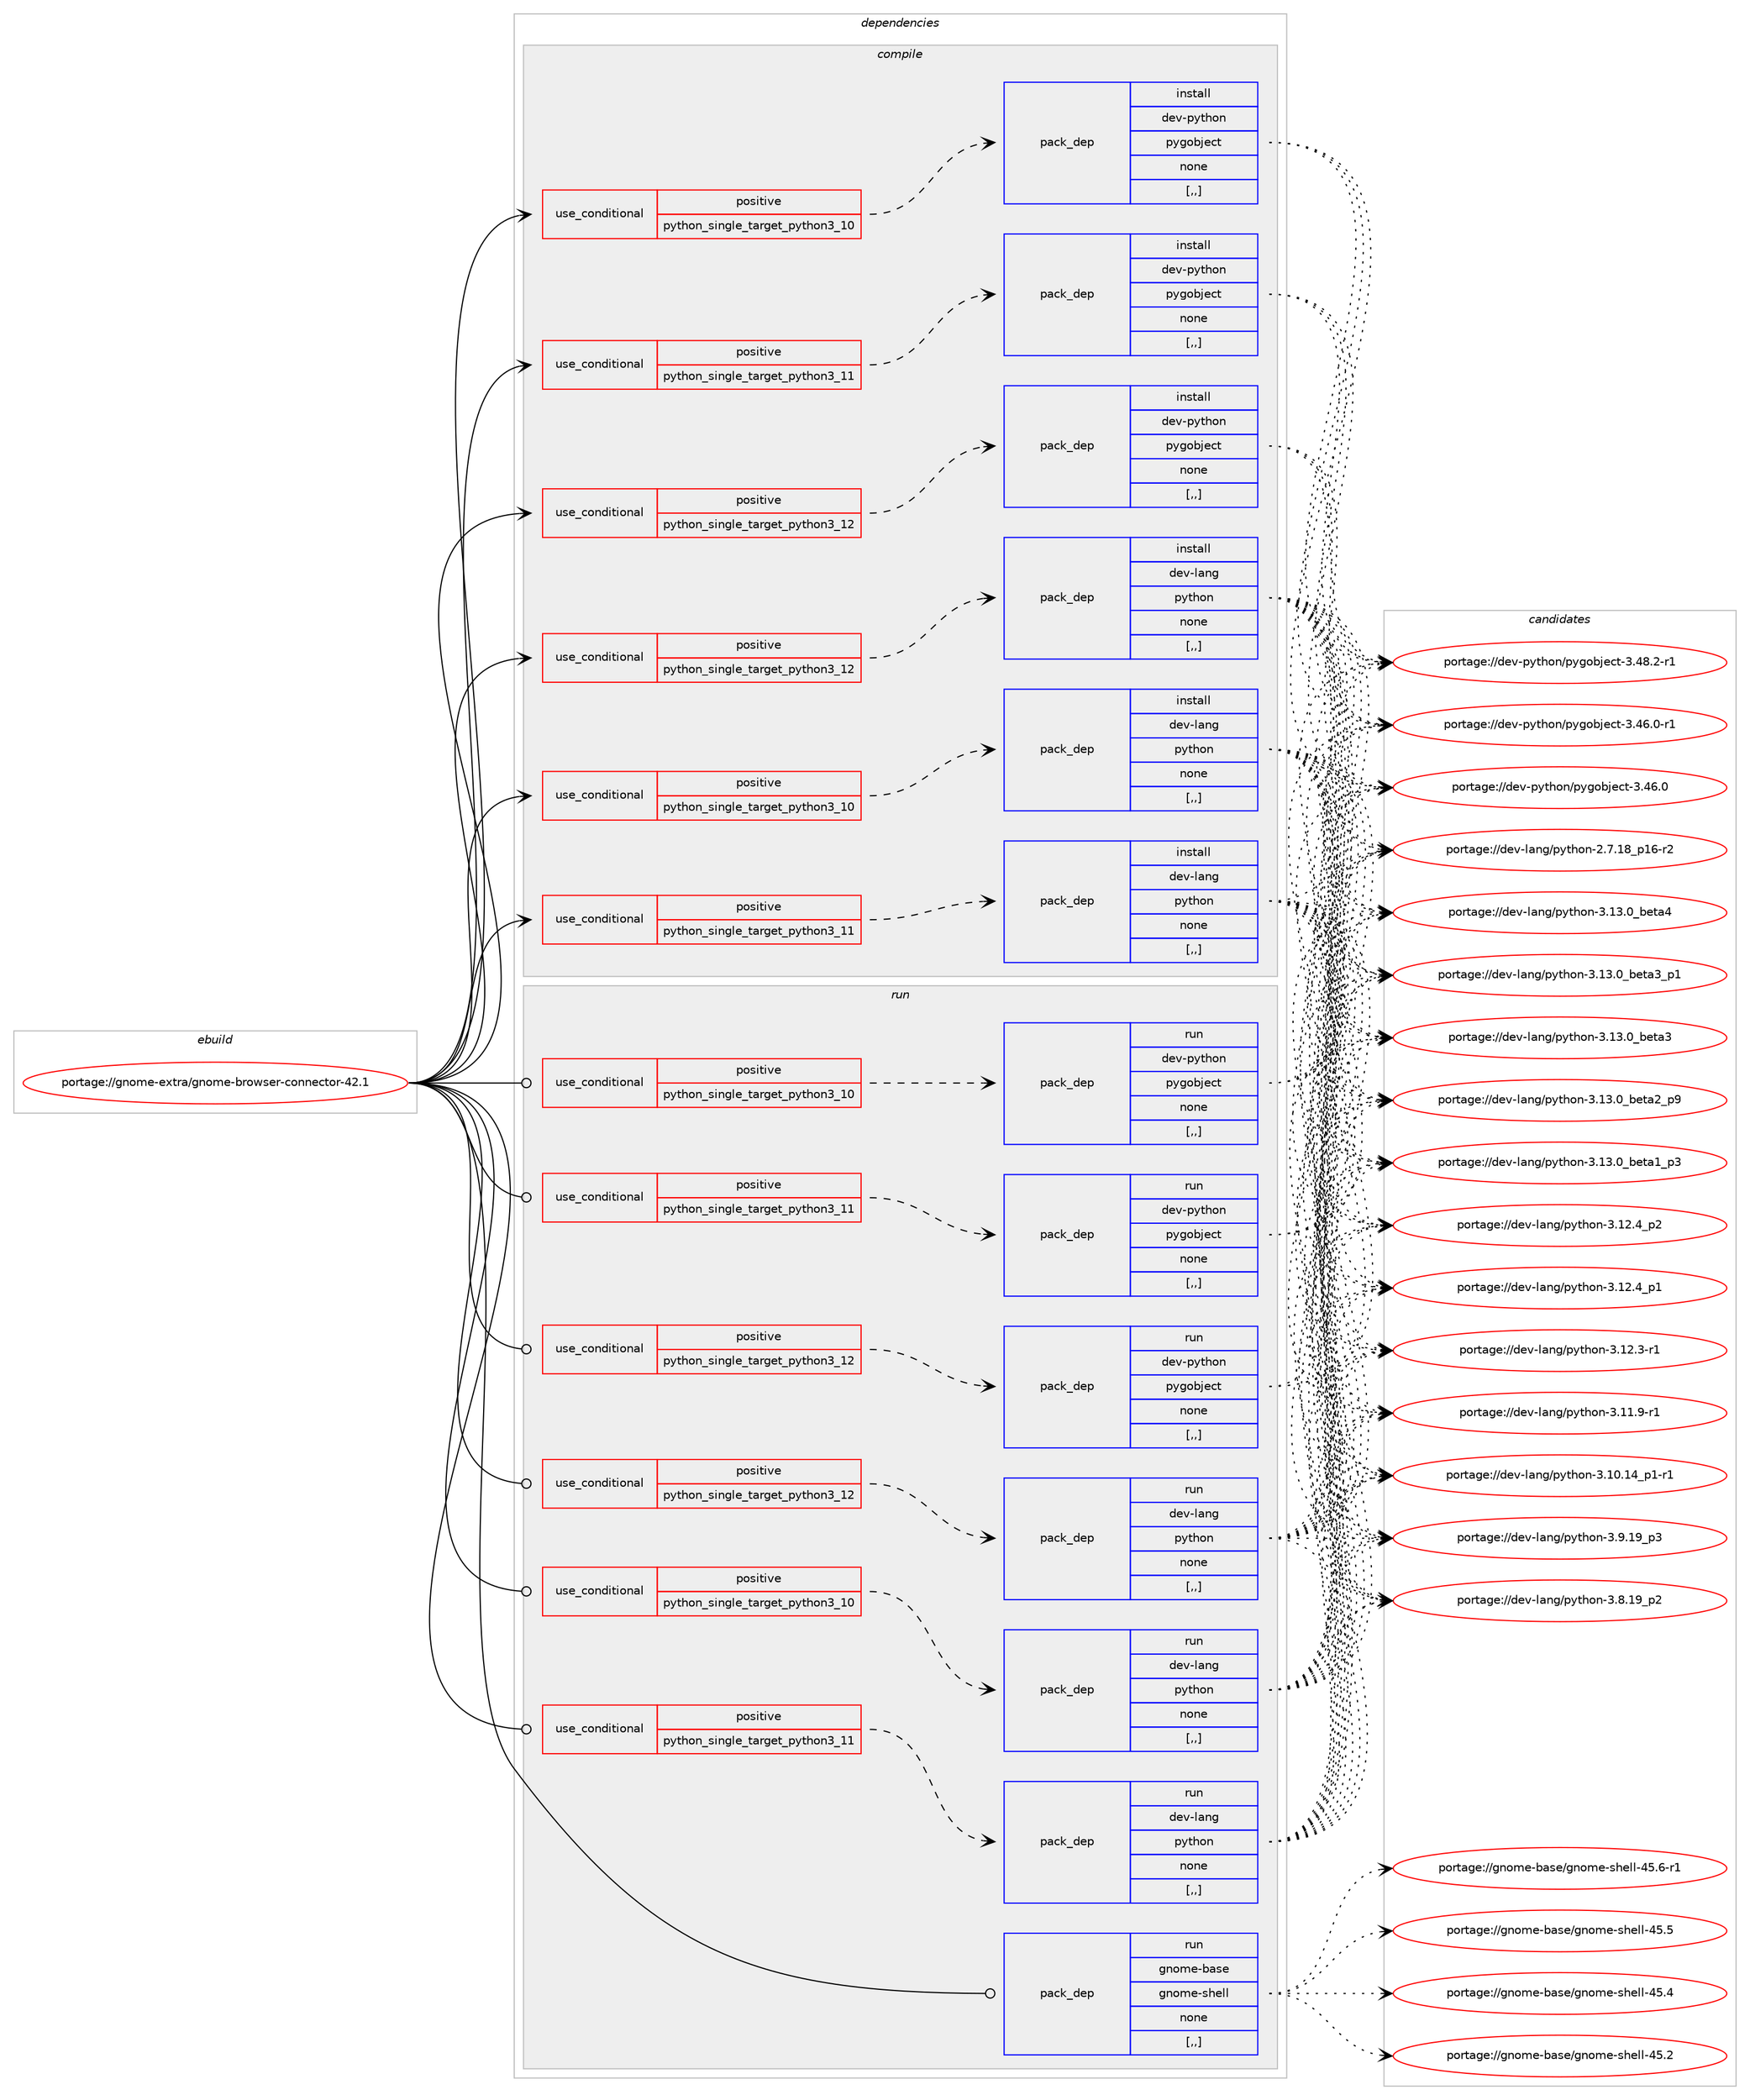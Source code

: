 digraph prolog {

# *************
# Graph options
# *************

newrank=true;
concentrate=true;
compound=true;
graph [rankdir=LR,fontname=Helvetica,fontsize=10,ranksep=1.5];#, ranksep=2.5, nodesep=0.2];
edge  [arrowhead=vee];
node  [fontname=Helvetica,fontsize=10];

# **********
# The ebuild
# **********

subgraph cluster_leftcol {
color=gray;
label=<<i>ebuild</i>>;
id [label="portage://gnome-extra/gnome-browser-connector-42.1", color=red, width=4, href="../gnome-extra/gnome-browser-connector-42.1.svg"];
}

# ****************
# The dependencies
# ****************

subgraph cluster_midcol {
color=gray;
label=<<i>dependencies</i>>;
subgraph cluster_compile {
fillcolor="#eeeeee";
style=filled;
label=<<i>compile</i>>;
subgraph cond65698 {
dependency239757 [label=<<TABLE BORDER="0" CELLBORDER="1" CELLSPACING="0" CELLPADDING="4"><TR><TD ROWSPAN="3" CELLPADDING="10">use_conditional</TD></TR><TR><TD>positive</TD></TR><TR><TD>python_single_target_python3_10</TD></TR></TABLE>>, shape=none, color=red];
subgraph pack172522 {
dependency239758 [label=<<TABLE BORDER="0" CELLBORDER="1" CELLSPACING="0" CELLPADDING="4" WIDTH="220"><TR><TD ROWSPAN="6" CELLPADDING="30">pack_dep</TD></TR><TR><TD WIDTH="110">install</TD></TR><TR><TD>dev-lang</TD></TR><TR><TD>python</TD></TR><TR><TD>none</TD></TR><TR><TD>[,,]</TD></TR></TABLE>>, shape=none, color=blue];
}
dependency239757:e -> dependency239758:w [weight=20,style="dashed",arrowhead="vee"];
}
id:e -> dependency239757:w [weight=20,style="solid",arrowhead="vee"];
subgraph cond65699 {
dependency239759 [label=<<TABLE BORDER="0" CELLBORDER="1" CELLSPACING="0" CELLPADDING="4"><TR><TD ROWSPAN="3" CELLPADDING="10">use_conditional</TD></TR><TR><TD>positive</TD></TR><TR><TD>python_single_target_python3_10</TD></TR></TABLE>>, shape=none, color=red];
subgraph pack172523 {
dependency239760 [label=<<TABLE BORDER="0" CELLBORDER="1" CELLSPACING="0" CELLPADDING="4" WIDTH="220"><TR><TD ROWSPAN="6" CELLPADDING="30">pack_dep</TD></TR><TR><TD WIDTH="110">install</TD></TR><TR><TD>dev-python</TD></TR><TR><TD>pygobject</TD></TR><TR><TD>none</TD></TR><TR><TD>[,,]</TD></TR></TABLE>>, shape=none, color=blue];
}
dependency239759:e -> dependency239760:w [weight=20,style="dashed",arrowhead="vee"];
}
id:e -> dependency239759:w [weight=20,style="solid",arrowhead="vee"];
subgraph cond65700 {
dependency239761 [label=<<TABLE BORDER="0" CELLBORDER="1" CELLSPACING="0" CELLPADDING="4"><TR><TD ROWSPAN="3" CELLPADDING="10">use_conditional</TD></TR><TR><TD>positive</TD></TR><TR><TD>python_single_target_python3_11</TD></TR></TABLE>>, shape=none, color=red];
subgraph pack172524 {
dependency239762 [label=<<TABLE BORDER="0" CELLBORDER="1" CELLSPACING="0" CELLPADDING="4" WIDTH="220"><TR><TD ROWSPAN="6" CELLPADDING="30">pack_dep</TD></TR><TR><TD WIDTH="110">install</TD></TR><TR><TD>dev-lang</TD></TR><TR><TD>python</TD></TR><TR><TD>none</TD></TR><TR><TD>[,,]</TD></TR></TABLE>>, shape=none, color=blue];
}
dependency239761:e -> dependency239762:w [weight=20,style="dashed",arrowhead="vee"];
}
id:e -> dependency239761:w [weight=20,style="solid",arrowhead="vee"];
subgraph cond65701 {
dependency239763 [label=<<TABLE BORDER="0" CELLBORDER="1" CELLSPACING="0" CELLPADDING="4"><TR><TD ROWSPAN="3" CELLPADDING="10">use_conditional</TD></TR><TR><TD>positive</TD></TR><TR><TD>python_single_target_python3_11</TD></TR></TABLE>>, shape=none, color=red];
subgraph pack172525 {
dependency239764 [label=<<TABLE BORDER="0" CELLBORDER="1" CELLSPACING="0" CELLPADDING="4" WIDTH="220"><TR><TD ROWSPAN="6" CELLPADDING="30">pack_dep</TD></TR><TR><TD WIDTH="110">install</TD></TR><TR><TD>dev-python</TD></TR><TR><TD>pygobject</TD></TR><TR><TD>none</TD></TR><TR><TD>[,,]</TD></TR></TABLE>>, shape=none, color=blue];
}
dependency239763:e -> dependency239764:w [weight=20,style="dashed",arrowhead="vee"];
}
id:e -> dependency239763:w [weight=20,style="solid",arrowhead="vee"];
subgraph cond65702 {
dependency239765 [label=<<TABLE BORDER="0" CELLBORDER="1" CELLSPACING="0" CELLPADDING="4"><TR><TD ROWSPAN="3" CELLPADDING="10">use_conditional</TD></TR><TR><TD>positive</TD></TR><TR><TD>python_single_target_python3_12</TD></TR></TABLE>>, shape=none, color=red];
subgraph pack172526 {
dependency239766 [label=<<TABLE BORDER="0" CELLBORDER="1" CELLSPACING="0" CELLPADDING="4" WIDTH="220"><TR><TD ROWSPAN="6" CELLPADDING="30">pack_dep</TD></TR><TR><TD WIDTH="110">install</TD></TR><TR><TD>dev-lang</TD></TR><TR><TD>python</TD></TR><TR><TD>none</TD></TR><TR><TD>[,,]</TD></TR></TABLE>>, shape=none, color=blue];
}
dependency239765:e -> dependency239766:w [weight=20,style="dashed",arrowhead="vee"];
}
id:e -> dependency239765:w [weight=20,style="solid",arrowhead="vee"];
subgraph cond65703 {
dependency239767 [label=<<TABLE BORDER="0" CELLBORDER="1" CELLSPACING="0" CELLPADDING="4"><TR><TD ROWSPAN="3" CELLPADDING="10">use_conditional</TD></TR><TR><TD>positive</TD></TR><TR><TD>python_single_target_python3_12</TD></TR></TABLE>>, shape=none, color=red];
subgraph pack172527 {
dependency239768 [label=<<TABLE BORDER="0" CELLBORDER="1" CELLSPACING="0" CELLPADDING="4" WIDTH="220"><TR><TD ROWSPAN="6" CELLPADDING="30">pack_dep</TD></TR><TR><TD WIDTH="110">install</TD></TR><TR><TD>dev-python</TD></TR><TR><TD>pygobject</TD></TR><TR><TD>none</TD></TR><TR><TD>[,,]</TD></TR></TABLE>>, shape=none, color=blue];
}
dependency239767:e -> dependency239768:w [weight=20,style="dashed",arrowhead="vee"];
}
id:e -> dependency239767:w [weight=20,style="solid",arrowhead="vee"];
}
subgraph cluster_compileandrun {
fillcolor="#eeeeee";
style=filled;
label=<<i>compile and run</i>>;
}
subgraph cluster_run {
fillcolor="#eeeeee";
style=filled;
label=<<i>run</i>>;
subgraph cond65704 {
dependency239769 [label=<<TABLE BORDER="0" CELLBORDER="1" CELLSPACING="0" CELLPADDING="4"><TR><TD ROWSPAN="3" CELLPADDING="10">use_conditional</TD></TR><TR><TD>positive</TD></TR><TR><TD>python_single_target_python3_10</TD></TR></TABLE>>, shape=none, color=red];
subgraph pack172528 {
dependency239770 [label=<<TABLE BORDER="0" CELLBORDER="1" CELLSPACING="0" CELLPADDING="4" WIDTH="220"><TR><TD ROWSPAN="6" CELLPADDING="30">pack_dep</TD></TR><TR><TD WIDTH="110">run</TD></TR><TR><TD>dev-lang</TD></TR><TR><TD>python</TD></TR><TR><TD>none</TD></TR><TR><TD>[,,]</TD></TR></TABLE>>, shape=none, color=blue];
}
dependency239769:e -> dependency239770:w [weight=20,style="dashed",arrowhead="vee"];
}
id:e -> dependency239769:w [weight=20,style="solid",arrowhead="odot"];
subgraph cond65705 {
dependency239771 [label=<<TABLE BORDER="0" CELLBORDER="1" CELLSPACING="0" CELLPADDING="4"><TR><TD ROWSPAN="3" CELLPADDING="10">use_conditional</TD></TR><TR><TD>positive</TD></TR><TR><TD>python_single_target_python3_10</TD></TR></TABLE>>, shape=none, color=red];
subgraph pack172529 {
dependency239772 [label=<<TABLE BORDER="0" CELLBORDER="1" CELLSPACING="0" CELLPADDING="4" WIDTH="220"><TR><TD ROWSPAN="6" CELLPADDING="30">pack_dep</TD></TR><TR><TD WIDTH="110">run</TD></TR><TR><TD>dev-python</TD></TR><TR><TD>pygobject</TD></TR><TR><TD>none</TD></TR><TR><TD>[,,]</TD></TR></TABLE>>, shape=none, color=blue];
}
dependency239771:e -> dependency239772:w [weight=20,style="dashed",arrowhead="vee"];
}
id:e -> dependency239771:w [weight=20,style="solid",arrowhead="odot"];
subgraph cond65706 {
dependency239773 [label=<<TABLE BORDER="0" CELLBORDER="1" CELLSPACING="0" CELLPADDING="4"><TR><TD ROWSPAN="3" CELLPADDING="10">use_conditional</TD></TR><TR><TD>positive</TD></TR><TR><TD>python_single_target_python3_11</TD></TR></TABLE>>, shape=none, color=red];
subgraph pack172530 {
dependency239774 [label=<<TABLE BORDER="0" CELLBORDER="1" CELLSPACING="0" CELLPADDING="4" WIDTH="220"><TR><TD ROWSPAN="6" CELLPADDING="30">pack_dep</TD></TR><TR><TD WIDTH="110">run</TD></TR><TR><TD>dev-lang</TD></TR><TR><TD>python</TD></TR><TR><TD>none</TD></TR><TR><TD>[,,]</TD></TR></TABLE>>, shape=none, color=blue];
}
dependency239773:e -> dependency239774:w [weight=20,style="dashed",arrowhead="vee"];
}
id:e -> dependency239773:w [weight=20,style="solid",arrowhead="odot"];
subgraph cond65707 {
dependency239775 [label=<<TABLE BORDER="0" CELLBORDER="1" CELLSPACING="0" CELLPADDING="4"><TR><TD ROWSPAN="3" CELLPADDING="10">use_conditional</TD></TR><TR><TD>positive</TD></TR><TR><TD>python_single_target_python3_11</TD></TR></TABLE>>, shape=none, color=red];
subgraph pack172531 {
dependency239776 [label=<<TABLE BORDER="0" CELLBORDER="1" CELLSPACING="0" CELLPADDING="4" WIDTH="220"><TR><TD ROWSPAN="6" CELLPADDING="30">pack_dep</TD></TR><TR><TD WIDTH="110">run</TD></TR><TR><TD>dev-python</TD></TR><TR><TD>pygobject</TD></TR><TR><TD>none</TD></TR><TR><TD>[,,]</TD></TR></TABLE>>, shape=none, color=blue];
}
dependency239775:e -> dependency239776:w [weight=20,style="dashed",arrowhead="vee"];
}
id:e -> dependency239775:w [weight=20,style="solid",arrowhead="odot"];
subgraph cond65708 {
dependency239777 [label=<<TABLE BORDER="0" CELLBORDER="1" CELLSPACING="0" CELLPADDING="4"><TR><TD ROWSPAN="3" CELLPADDING="10">use_conditional</TD></TR><TR><TD>positive</TD></TR><TR><TD>python_single_target_python3_12</TD></TR></TABLE>>, shape=none, color=red];
subgraph pack172532 {
dependency239778 [label=<<TABLE BORDER="0" CELLBORDER="1" CELLSPACING="0" CELLPADDING="4" WIDTH="220"><TR><TD ROWSPAN="6" CELLPADDING="30">pack_dep</TD></TR><TR><TD WIDTH="110">run</TD></TR><TR><TD>dev-lang</TD></TR><TR><TD>python</TD></TR><TR><TD>none</TD></TR><TR><TD>[,,]</TD></TR></TABLE>>, shape=none, color=blue];
}
dependency239777:e -> dependency239778:w [weight=20,style="dashed",arrowhead="vee"];
}
id:e -> dependency239777:w [weight=20,style="solid",arrowhead="odot"];
subgraph cond65709 {
dependency239779 [label=<<TABLE BORDER="0" CELLBORDER="1" CELLSPACING="0" CELLPADDING="4"><TR><TD ROWSPAN="3" CELLPADDING="10">use_conditional</TD></TR><TR><TD>positive</TD></TR><TR><TD>python_single_target_python3_12</TD></TR></TABLE>>, shape=none, color=red];
subgraph pack172533 {
dependency239780 [label=<<TABLE BORDER="0" CELLBORDER="1" CELLSPACING="0" CELLPADDING="4" WIDTH="220"><TR><TD ROWSPAN="6" CELLPADDING="30">pack_dep</TD></TR><TR><TD WIDTH="110">run</TD></TR><TR><TD>dev-python</TD></TR><TR><TD>pygobject</TD></TR><TR><TD>none</TD></TR><TR><TD>[,,]</TD></TR></TABLE>>, shape=none, color=blue];
}
dependency239779:e -> dependency239780:w [weight=20,style="dashed",arrowhead="vee"];
}
id:e -> dependency239779:w [weight=20,style="solid",arrowhead="odot"];
subgraph pack172534 {
dependency239781 [label=<<TABLE BORDER="0" CELLBORDER="1" CELLSPACING="0" CELLPADDING="4" WIDTH="220"><TR><TD ROWSPAN="6" CELLPADDING="30">pack_dep</TD></TR><TR><TD WIDTH="110">run</TD></TR><TR><TD>gnome-base</TD></TR><TR><TD>gnome-shell</TD></TR><TR><TD>none</TD></TR><TR><TD>[,,]</TD></TR></TABLE>>, shape=none, color=blue];
}
id:e -> dependency239781:w [weight=20,style="solid",arrowhead="odot"];
}
}

# **************
# The candidates
# **************

subgraph cluster_choices {
rank=same;
color=gray;
label=<<i>candidates</i>>;

subgraph choice172522 {
color=black;
nodesep=1;
choice1001011184510897110103471121211161041111104551464951464895981011169752 [label="portage://dev-lang/python-3.13.0_beta4", color=red, width=4,href="../dev-lang/python-3.13.0_beta4.svg"];
choice10010111845108971101034711212111610411111045514649514648959810111697519511249 [label="portage://dev-lang/python-3.13.0_beta3_p1", color=red, width=4,href="../dev-lang/python-3.13.0_beta3_p1.svg"];
choice1001011184510897110103471121211161041111104551464951464895981011169751 [label="portage://dev-lang/python-3.13.0_beta3", color=red, width=4,href="../dev-lang/python-3.13.0_beta3.svg"];
choice10010111845108971101034711212111610411111045514649514648959810111697509511257 [label="portage://dev-lang/python-3.13.0_beta2_p9", color=red, width=4,href="../dev-lang/python-3.13.0_beta2_p9.svg"];
choice10010111845108971101034711212111610411111045514649514648959810111697499511251 [label="portage://dev-lang/python-3.13.0_beta1_p3", color=red, width=4,href="../dev-lang/python-3.13.0_beta1_p3.svg"];
choice100101118451089711010347112121116104111110455146495046529511250 [label="portage://dev-lang/python-3.12.4_p2", color=red, width=4,href="../dev-lang/python-3.12.4_p2.svg"];
choice100101118451089711010347112121116104111110455146495046529511249 [label="portage://dev-lang/python-3.12.4_p1", color=red, width=4,href="../dev-lang/python-3.12.4_p1.svg"];
choice100101118451089711010347112121116104111110455146495046514511449 [label="portage://dev-lang/python-3.12.3-r1", color=red, width=4,href="../dev-lang/python-3.12.3-r1.svg"];
choice100101118451089711010347112121116104111110455146494946574511449 [label="portage://dev-lang/python-3.11.9-r1", color=red, width=4,href="../dev-lang/python-3.11.9-r1.svg"];
choice100101118451089711010347112121116104111110455146494846495295112494511449 [label="portage://dev-lang/python-3.10.14_p1-r1", color=red, width=4,href="../dev-lang/python-3.10.14_p1-r1.svg"];
choice100101118451089711010347112121116104111110455146574649579511251 [label="portage://dev-lang/python-3.9.19_p3", color=red, width=4,href="../dev-lang/python-3.9.19_p3.svg"];
choice100101118451089711010347112121116104111110455146564649579511250 [label="portage://dev-lang/python-3.8.19_p2", color=red, width=4,href="../dev-lang/python-3.8.19_p2.svg"];
choice100101118451089711010347112121116104111110455046554649569511249544511450 [label="portage://dev-lang/python-2.7.18_p16-r2", color=red, width=4,href="../dev-lang/python-2.7.18_p16-r2.svg"];
dependency239758:e -> choice1001011184510897110103471121211161041111104551464951464895981011169752:w [style=dotted,weight="100"];
dependency239758:e -> choice10010111845108971101034711212111610411111045514649514648959810111697519511249:w [style=dotted,weight="100"];
dependency239758:e -> choice1001011184510897110103471121211161041111104551464951464895981011169751:w [style=dotted,weight="100"];
dependency239758:e -> choice10010111845108971101034711212111610411111045514649514648959810111697509511257:w [style=dotted,weight="100"];
dependency239758:e -> choice10010111845108971101034711212111610411111045514649514648959810111697499511251:w [style=dotted,weight="100"];
dependency239758:e -> choice100101118451089711010347112121116104111110455146495046529511250:w [style=dotted,weight="100"];
dependency239758:e -> choice100101118451089711010347112121116104111110455146495046529511249:w [style=dotted,weight="100"];
dependency239758:e -> choice100101118451089711010347112121116104111110455146495046514511449:w [style=dotted,weight="100"];
dependency239758:e -> choice100101118451089711010347112121116104111110455146494946574511449:w [style=dotted,weight="100"];
dependency239758:e -> choice100101118451089711010347112121116104111110455146494846495295112494511449:w [style=dotted,weight="100"];
dependency239758:e -> choice100101118451089711010347112121116104111110455146574649579511251:w [style=dotted,weight="100"];
dependency239758:e -> choice100101118451089711010347112121116104111110455146564649579511250:w [style=dotted,weight="100"];
dependency239758:e -> choice100101118451089711010347112121116104111110455046554649569511249544511450:w [style=dotted,weight="100"];
}
subgraph choice172523 {
color=black;
nodesep=1;
choice10010111845112121116104111110471121211031119810610199116455146525646504511449 [label="portage://dev-python/pygobject-3.48.2-r1", color=red, width=4,href="../dev-python/pygobject-3.48.2-r1.svg"];
choice10010111845112121116104111110471121211031119810610199116455146525446484511449 [label="portage://dev-python/pygobject-3.46.0-r1", color=red, width=4,href="../dev-python/pygobject-3.46.0-r1.svg"];
choice1001011184511212111610411111047112121103111981061019911645514652544648 [label="portage://dev-python/pygobject-3.46.0", color=red, width=4,href="../dev-python/pygobject-3.46.0.svg"];
dependency239760:e -> choice10010111845112121116104111110471121211031119810610199116455146525646504511449:w [style=dotted,weight="100"];
dependency239760:e -> choice10010111845112121116104111110471121211031119810610199116455146525446484511449:w [style=dotted,weight="100"];
dependency239760:e -> choice1001011184511212111610411111047112121103111981061019911645514652544648:w [style=dotted,weight="100"];
}
subgraph choice172524 {
color=black;
nodesep=1;
choice1001011184510897110103471121211161041111104551464951464895981011169752 [label="portage://dev-lang/python-3.13.0_beta4", color=red, width=4,href="../dev-lang/python-3.13.0_beta4.svg"];
choice10010111845108971101034711212111610411111045514649514648959810111697519511249 [label="portage://dev-lang/python-3.13.0_beta3_p1", color=red, width=4,href="../dev-lang/python-3.13.0_beta3_p1.svg"];
choice1001011184510897110103471121211161041111104551464951464895981011169751 [label="portage://dev-lang/python-3.13.0_beta3", color=red, width=4,href="../dev-lang/python-3.13.0_beta3.svg"];
choice10010111845108971101034711212111610411111045514649514648959810111697509511257 [label="portage://dev-lang/python-3.13.0_beta2_p9", color=red, width=4,href="../dev-lang/python-3.13.0_beta2_p9.svg"];
choice10010111845108971101034711212111610411111045514649514648959810111697499511251 [label="portage://dev-lang/python-3.13.0_beta1_p3", color=red, width=4,href="../dev-lang/python-3.13.0_beta1_p3.svg"];
choice100101118451089711010347112121116104111110455146495046529511250 [label="portage://dev-lang/python-3.12.4_p2", color=red, width=4,href="../dev-lang/python-3.12.4_p2.svg"];
choice100101118451089711010347112121116104111110455146495046529511249 [label="portage://dev-lang/python-3.12.4_p1", color=red, width=4,href="../dev-lang/python-3.12.4_p1.svg"];
choice100101118451089711010347112121116104111110455146495046514511449 [label="portage://dev-lang/python-3.12.3-r1", color=red, width=4,href="../dev-lang/python-3.12.3-r1.svg"];
choice100101118451089711010347112121116104111110455146494946574511449 [label="portage://dev-lang/python-3.11.9-r1", color=red, width=4,href="../dev-lang/python-3.11.9-r1.svg"];
choice100101118451089711010347112121116104111110455146494846495295112494511449 [label="portage://dev-lang/python-3.10.14_p1-r1", color=red, width=4,href="../dev-lang/python-3.10.14_p1-r1.svg"];
choice100101118451089711010347112121116104111110455146574649579511251 [label="portage://dev-lang/python-3.9.19_p3", color=red, width=4,href="../dev-lang/python-3.9.19_p3.svg"];
choice100101118451089711010347112121116104111110455146564649579511250 [label="portage://dev-lang/python-3.8.19_p2", color=red, width=4,href="../dev-lang/python-3.8.19_p2.svg"];
choice100101118451089711010347112121116104111110455046554649569511249544511450 [label="portage://dev-lang/python-2.7.18_p16-r2", color=red, width=4,href="../dev-lang/python-2.7.18_p16-r2.svg"];
dependency239762:e -> choice1001011184510897110103471121211161041111104551464951464895981011169752:w [style=dotted,weight="100"];
dependency239762:e -> choice10010111845108971101034711212111610411111045514649514648959810111697519511249:w [style=dotted,weight="100"];
dependency239762:e -> choice1001011184510897110103471121211161041111104551464951464895981011169751:w [style=dotted,weight="100"];
dependency239762:e -> choice10010111845108971101034711212111610411111045514649514648959810111697509511257:w [style=dotted,weight="100"];
dependency239762:e -> choice10010111845108971101034711212111610411111045514649514648959810111697499511251:w [style=dotted,weight="100"];
dependency239762:e -> choice100101118451089711010347112121116104111110455146495046529511250:w [style=dotted,weight="100"];
dependency239762:e -> choice100101118451089711010347112121116104111110455146495046529511249:w [style=dotted,weight="100"];
dependency239762:e -> choice100101118451089711010347112121116104111110455146495046514511449:w [style=dotted,weight="100"];
dependency239762:e -> choice100101118451089711010347112121116104111110455146494946574511449:w [style=dotted,weight="100"];
dependency239762:e -> choice100101118451089711010347112121116104111110455146494846495295112494511449:w [style=dotted,weight="100"];
dependency239762:e -> choice100101118451089711010347112121116104111110455146574649579511251:w [style=dotted,weight="100"];
dependency239762:e -> choice100101118451089711010347112121116104111110455146564649579511250:w [style=dotted,weight="100"];
dependency239762:e -> choice100101118451089711010347112121116104111110455046554649569511249544511450:w [style=dotted,weight="100"];
}
subgraph choice172525 {
color=black;
nodesep=1;
choice10010111845112121116104111110471121211031119810610199116455146525646504511449 [label="portage://dev-python/pygobject-3.48.2-r1", color=red, width=4,href="../dev-python/pygobject-3.48.2-r1.svg"];
choice10010111845112121116104111110471121211031119810610199116455146525446484511449 [label="portage://dev-python/pygobject-3.46.0-r1", color=red, width=4,href="../dev-python/pygobject-3.46.0-r1.svg"];
choice1001011184511212111610411111047112121103111981061019911645514652544648 [label="portage://dev-python/pygobject-3.46.0", color=red, width=4,href="../dev-python/pygobject-3.46.0.svg"];
dependency239764:e -> choice10010111845112121116104111110471121211031119810610199116455146525646504511449:w [style=dotted,weight="100"];
dependency239764:e -> choice10010111845112121116104111110471121211031119810610199116455146525446484511449:w [style=dotted,weight="100"];
dependency239764:e -> choice1001011184511212111610411111047112121103111981061019911645514652544648:w [style=dotted,weight="100"];
}
subgraph choice172526 {
color=black;
nodesep=1;
choice1001011184510897110103471121211161041111104551464951464895981011169752 [label="portage://dev-lang/python-3.13.0_beta4", color=red, width=4,href="../dev-lang/python-3.13.0_beta4.svg"];
choice10010111845108971101034711212111610411111045514649514648959810111697519511249 [label="portage://dev-lang/python-3.13.0_beta3_p1", color=red, width=4,href="../dev-lang/python-3.13.0_beta3_p1.svg"];
choice1001011184510897110103471121211161041111104551464951464895981011169751 [label="portage://dev-lang/python-3.13.0_beta3", color=red, width=4,href="../dev-lang/python-3.13.0_beta3.svg"];
choice10010111845108971101034711212111610411111045514649514648959810111697509511257 [label="portage://dev-lang/python-3.13.0_beta2_p9", color=red, width=4,href="../dev-lang/python-3.13.0_beta2_p9.svg"];
choice10010111845108971101034711212111610411111045514649514648959810111697499511251 [label="portage://dev-lang/python-3.13.0_beta1_p3", color=red, width=4,href="../dev-lang/python-3.13.0_beta1_p3.svg"];
choice100101118451089711010347112121116104111110455146495046529511250 [label="portage://dev-lang/python-3.12.4_p2", color=red, width=4,href="../dev-lang/python-3.12.4_p2.svg"];
choice100101118451089711010347112121116104111110455146495046529511249 [label="portage://dev-lang/python-3.12.4_p1", color=red, width=4,href="../dev-lang/python-3.12.4_p1.svg"];
choice100101118451089711010347112121116104111110455146495046514511449 [label="portage://dev-lang/python-3.12.3-r1", color=red, width=4,href="../dev-lang/python-3.12.3-r1.svg"];
choice100101118451089711010347112121116104111110455146494946574511449 [label="portage://dev-lang/python-3.11.9-r1", color=red, width=4,href="../dev-lang/python-3.11.9-r1.svg"];
choice100101118451089711010347112121116104111110455146494846495295112494511449 [label="portage://dev-lang/python-3.10.14_p1-r1", color=red, width=4,href="../dev-lang/python-3.10.14_p1-r1.svg"];
choice100101118451089711010347112121116104111110455146574649579511251 [label="portage://dev-lang/python-3.9.19_p3", color=red, width=4,href="../dev-lang/python-3.9.19_p3.svg"];
choice100101118451089711010347112121116104111110455146564649579511250 [label="portage://dev-lang/python-3.8.19_p2", color=red, width=4,href="../dev-lang/python-3.8.19_p2.svg"];
choice100101118451089711010347112121116104111110455046554649569511249544511450 [label="portage://dev-lang/python-2.7.18_p16-r2", color=red, width=4,href="../dev-lang/python-2.7.18_p16-r2.svg"];
dependency239766:e -> choice1001011184510897110103471121211161041111104551464951464895981011169752:w [style=dotted,weight="100"];
dependency239766:e -> choice10010111845108971101034711212111610411111045514649514648959810111697519511249:w [style=dotted,weight="100"];
dependency239766:e -> choice1001011184510897110103471121211161041111104551464951464895981011169751:w [style=dotted,weight="100"];
dependency239766:e -> choice10010111845108971101034711212111610411111045514649514648959810111697509511257:w [style=dotted,weight="100"];
dependency239766:e -> choice10010111845108971101034711212111610411111045514649514648959810111697499511251:w [style=dotted,weight="100"];
dependency239766:e -> choice100101118451089711010347112121116104111110455146495046529511250:w [style=dotted,weight="100"];
dependency239766:e -> choice100101118451089711010347112121116104111110455146495046529511249:w [style=dotted,weight="100"];
dependency239766:e -> choice100101118451089711010347112121116104111110455146495046514511449:w [style=dotted,weight="100"];
dependency239766:e -> choice100101118451089711010347112121116104111110455146494946574511449:w [style=dotted,weight="100"];
dependency239766:e -> choice100101118451089711010347112121116104111110455146494846495295112494511449:w [style=dotted,weight="100"];
dependency239766:e -> choice100101118451089711010347112121116104111110455146574649579511251:w [style=dotted,weight="100"];
dependency239766:e -> choice100101118451089711010347112121116104111110455146564649579511250:w [style=dotted,weight="100"];
dependency239766:e -> choice100101118451089711010347112121116104111110455046554649569511249544511450:w [style=dotted,weight="100"];
}
subgraph choice172527 {
color=black;
nodesep=1;
choice10010111845112121116104111110471121211031119810610199116455146525646504511449 [label="portage://dev-python/pygobject-3.48.2-r1", color=red, width=4,href="../dev-python/pygobject-3.48.2-r1.svg"];
choice10010111845112121116104111110471121211031119810610199116455146525446484511449 [label="portage://dev-python/pygobject-3.46.0-r1", color=red, width=4,href="../dev-python/pygobject-3.46.0-r1.svg"];
choice1001011184511212111610411111047112121103111981061019911645514652544648 [label="portage://dev-python/pygobject-3.46.0", color=red, width=4,href="../dev-python/pygobject-3.46.0.svg"];
dependency239768:e -> choice10010111845112121116104111110471121211031119810610199116455146525646504511449:w [style=dotted,weight="100"];
dependency239768:e -> choice10010111845112121116104111110471121211031119810610199116455146525446484511449:w [style=dotted,weight="100"];
dependency239768:e -> choice1001011184511212111610411111047112121103111981061019911645514652544648:w [style=dotted,weight="100"];
}
subgraph choice172528 {
color=black;
nodesep=1;
choice1001011184510897110103471121211161041111104551464951464895981011169752 [label="portage://dev-lang/python-3.13.0_beta4", color=red, width=4,href="../dev-lang/python-3.13.0_beta4.svg"];
choice10010111845108971101034711212111610411111045514649514648959810111697519511249 [label="portage://dev-lang/python-3.13.0_beta3_p1", color=red, width=4,href="../dev-lang/python-3.13.0_beta3_p1.svg"];
choice1001011184510897110103471121211161041111104551464951464895981011169751 [label="portage://dev-lang/python-3.13.0_beta3", color=red, width=4,href="../dev-lang/python-3.13.0_beta3.svg"];
choice10010111845108971101034711212111610411111045514649514648959810111697509511257 [label="portage://dev-lang/python-3.13.0_beta2_p9", color=red, width=4,href="../dev-lang/python-3.13.0_beta2_p9.svg"];
choice10010111845108971101034711212111610411111045514649514648959810111697499511251 [label="portage://dev-lang/python-3.13.0_beta1_p3", color=red, width=4,href="../dev-lang/python-3.13.0_beta1_p3.svg"];
choice100101118451089711010347112121116104111110455146495046529511250 [label="portage://dev-lang/python-3.12.4_p2", color=red, width=4,href="../dev-lang/python-3.12.4_p2.svg"];
choice100101118451089711010347112121116104111110455146495046529511249 [label="portage://dev-lang/python-3.12.4_p1", color=red, width=4,href="../dev-lang/python-3.12.4_p1.svg"];
choice100101118451089711010347112121116104111110455146495046514511449 [label="portage://dev-lang/python-3.12.3-r1", color=red, width=4,href="../dev-lang/python-3.12.3-r1.svg"];
choice100101118451089711010347112121116104111110455146494946574511449 [label="portage://dev-lang/python-3.11.9-r1", color=red, width=4,href="../dev-lang/python-3.11.9-r1.svg"];
choice100101118451089711010347112121116104111110455146494846495295112494511449 [label="portage://dev-lang/python-3.10.14_p1-r1", color=red, width=4,href="../dev-lang/python-3.10.14_p1-r1.svg"];
choice100101118451089711010347112121116104111110455146574649579511251 [label="portage://dev-lang/python-3.9.19_p3", color=red, width=4,href="../dev-lang/python-3.9.19_p3.svg"];
choice100101118451089711010347112121116104111110455146564649579511250 [label="portage://dev-lang/python-3.8.19_p2", color=red, width=4,href="../dev-lang/python-3.8.19_p2.svg"];
choice100101118451089711010347112121116104111110455046554649569511249544511450 [label="portage://dev-lang/python-2.7.18_p16-r2", color=red, width=4,href="../dev-lang/python-2.7.18_p16-r2.svg"];
dependency239770:e -> choice1001011184510897110103471121211161041111104551464951464895981011169752:w [style=dotted,weight="100"];
dependency239770:e -> choice10010111845108971101034711212111610411111045514649514648959810111697519511249:w [style=dotted,weight="100"];
dependency239770:e -> choice1001011184510897110103471121211161041111104551464951464895981011169751:w [style=dotted,weight="100"];
dependency239770:e -> choice10010111845108971101034711212111610411111045514649514648959810111697509511257:w [style=dotted,weight="100"];
dependency239770:e -> choice10010111845108971101034711212111610411111045514649514648959810111697499511251:w [style=dotted,weight="100"];
dependency239770:e -> choice100101118451089711010347112121116104111110455146495046529511250:w [style=dotted,weight="100"];
dependency239770:e -> choice100101118451089711010347112121116104111110455146495046529511249:w [style=dotted,weight="100"];
dependency239770:e -> choice100101118451089711010347112121116104111110455146495046514511449:w [style=dotted,weight="100"];
dependency239770:e -> choice100101118451089711010347112121116104111110455146494946574511449:w [style=dotted,weight="100"];
dependency239770:e -> choice100101118451089711010347112121116104111110455146494846495295112494511449:w [style=dotted,weight="100"];
dependency239770:e -> choice100101118451089711010347112121116104111110455146574649579511251:w [style=dotted,weight="100"];
dependency239770:e -> choice100101118451089711010347112121116104111110455146564649579511250:w [style=dotted,weight="100"];
dependency239770:e -> choice100101118451089711010347112121116104111110455046554649569511249544511450:w [style=dotted,weight="100"];
}
subgraph choice172529 {
color=black;
nodesep=1;
choice10010111845112121116104111110471121211031119810610199116455146525646504511449 [label="portage://dev-python/pygobject-3.48.2-r1", color=red, width=4,href="../dev-python/pygobject-3.48.2-r1.svg"];
choice10010111845112121116104111110471121211031119810610199116455146525446484511449 [label="portage://dev-python/pygobject-3.46.0-r1", color=red, width=4,href="../dev-python/pygobject-3.46.0-r1.svg"];
choice1001011184511212111610411111047112121103111981061019911645514652544648 [label="portage://dev-python/pygobject-3.46.0", color=red, width=4,href="../dev-python/pygobject-3.46.0.svg"];
dependency239772:e -> choice10010111845112121116104111110471121211031119810610199116455146525646504511449:w [style=dotted,weight="100"];
dependency239772:e -> choice10010111845112121116104111110471121211031119810610199116455146525446484511449:w [style=dotted,weight="100"];
dependency239772:e -> choice1001011184511212111610411111047112121103111981061019911645514652544648:w [style=dotted,weight="100"];
}
subgraph choice172530 {
color=black;
nodesep=1;
choice1001011184510897110103471121211161041111104551464951464895981011169752 [label="portage://dev-lang/python-3.13.0_beta4", color=red, width=4,href="../dev-lang/python-3.13.0_beta4.svg"];
choice10010111845108971101034711212111610411111045514649514648959810111697519511249 [label="portage://dev-lang/python-3.13.0_beta3_p1", color=red, width=4,href="../dev-lang/python-3.13.0_beta3_p1.svg"];
choice1001011184510897110103471121211161041111104551464951464895981011169751 [label="portage://dev-lang/python-3.13.0_beta3", color=red, width=4,href="../dev-lang/python-3.13.0_beta3.svg"];
choice10010111845108971101034711212111610411111045514649514648959810111697509511257 [label="portage://dev-lang/python-3.13.0_beta2_p9", color=red, width=4,href="../dev-lang/python-3.13.0_beta2_p9.svg"];
choice10010111845108971101034711212111610411111045514649514648959810111697499511251 [label="portage://dev-lang/python-3.13.0_beta1_p3", color=red, width=4,href="../dev-lang/python-3.13.0_beta1_p3.svg"];
choice100101118451089711010347112121116104111110455146495046529511250 [label="portage://dev-lang/python-3.12.4_p2", color=red, width=4,href="../dev-lang/python-3.12.4_p2.svg"];
choice100101118451089711010347112121116104111110455146495046529511249 [label="portage://dev-lang/python-3.12.4_p1", color=red, width=4,href="../dev-lang/python-3.12.4_p1.svg"];
choice100101118451089711010347112121116104111110455146495046514511449 [label="portage://dev-lang/python-3.12.3-r1", color=red, width=4,href="../dev-lang/python-3.12.3-r1.svg"];
choice100101118451089711010347112121116104111110455146494946574511449 [label="portage://dev-lang/python-3.11.9-r1", color=red, width=4,href="../dev-lang/python-3.11.9-r1.svg"];
choice100101118451089711010347112121116104111110455146494846495295112494511449 [label="portage://dev-lang/python-3.10.14_p1-r1", color=red, width=4,href="../dev-lang/python-3.10.14_p1-r1.svg"];
choice100101118451089711010347112121116104111110455146574649579511251 [label="portage://dev-lang/python-3.9.19_p3", color=red, width=4,href="../dev-lang/python-3.9.19_p3.svg"];
choice100101118451089711010347112121116104111110455146564649579511250 [label="portage://dev-lang/python-3.8.19_p2", color=red, width=4,href="../dev-lang/python-3.8.19_p2.svg"];
choice100101118451089711010347112121116104111110455046554649569511249544511450 [label="portage://dev-lang/python-2.7.18_p16-r2", color=red, width=4,href="../dev-lang/python-2.7.18_p16-r2.svg"];
dependency239774:e -> choice1001011184510897110103471121211161041111104551464951464895981011169752:w [style=dotted,weight="100"];
dependency239774:e -> choice10010111845108971101034711212111610411111045514649514648959810111697519511249:w [style=dotted,weight="100"];
dependency239774:e -> choice1001011184510897110103471121211161041111104551464951464895981011169751:w [style=dotted,weight="100"];
dependency239774:e -> choice10010111845108971101034711212111610411111045514649514648959810111697509511257:w [style=dotted,weight="100"];
dependency239774:e -> choice10010111845108971101034711212111610411111045514649514648959810111697499511251:w [style=dotted,weight="100"];
dependency239774:e -> choice100101118451089711010347112121116104111110455146495046529511250:w [style=dotted,weight="100"];
dependency239774:e -> choice100101118451089711010347112121116104111110455146495046529511249:w [style=dotted,weight="100"];
dependency239774:e -> choice100101118451089711010347112121116104111110455146495046514511449:w [style=dotted,weight="100"];
dependency239774:e -> choice100101118451089711010347112121116104111110455146494946574511449:w [style=dotted,weight="100"];
dependency239774:e -> choice100101118451089711010347112121116104111110455146494846495295112494511449:w [style=dotted,weight="100"];
dependency239774:e -> choice100101118451089711010347112121116104111110455146574649579511251:w [style=dotted,weight="100"];
dependency239774:e -> choice100101118451089711010347112121116104111110455146564649579511250:w [style=dotted,weight="100"];
dependency239774:e -> choice100101118451089711010347112121116104111110455046554649569511249544511450:w [style=dotted,weight="100"];
}
subgraph choice172531 {
color=black;
nodesep=1;
choice10010111845112121116104111110471121211031119810610199116455146525646504511449 [label="portage://dev-python/pygobject-3.48.2-r1", color=red, width=4,href="../dev-python/pygobject-3.48.2-r1.svg"];
choice10010111845112121116104111110471121211031119810610199116455146525446484511449 [label="portage://dev-python/pygobject-3.46.0-r1", color=red, width=4,href="../dev-python/pygobject-3.46.0-r1.svg"];
choice1001011184511212111610411111047112121103111981061019911645514652544648 [label="portage://dev-python/pygobject-3.46.0", color=red, width=4,href="../dev-python/pygobject-3.46.0.svg"];
dependency239776:e -> choice10010111845112121116104111110471121211031119810610199116455146525646504511449:w [style=dotted,weight="100"];
dependency239776:e -> choice10010111845112121116104111110471121211031119810610199116455146525446484511449:w [style=dotted,weight="100"];
dependency239776:e -> choice1001011184511212111610411111047112121103111981061019911645514652544648:w [style=dotted,weight="100"];
}
subgraph choice172532 {
color=black;
nodesep=1;
choice1001011184510897110103471121211161041111104551464951464895981011169752 [label="portage://dev-lang/python-3.13.0_beta4", color=red, width=4,href="../dev-lang/python-3.13.0_beta4.svg"];
choice10010111845108971101034711212111610411111045514649514648959810111697519511249 [label="portage://dev-lang/python-3.13.0_beta3_p1", color=red, width=4,href="../dev-lang/python-3.13.0_beta3_p1.svg"];
choice1001011184510897110103471121211161041111104551464951464895981011169751 [label="portage://dev-lang/python-3.13.0_beta3", color=red, width=4,href="../dev-lang/python-3.13.0_beta3.svg"];
choice10010111845108971101034711212111610411111045514649514648959810111697509511257 [label="portage://dev-lang/python-3.13.0_beta2_p9", color=red, width=4,href="../dev-lang/python-3.13.0_beta2_p9.svg"];
choice10010111845108971101034711212111610411111045514649514648959810111697499511251 [label="portage://dev-lang/python-3.13.0_beta1_p3", color=red, width=4,href="../dev-lang/python-3.13.0_beta1_p3.svg"];
choice100101118451089711010347112121116104111110455146495046529511250 [label="portage://dev-lang/python-3.12.4_p2", color=red, width=4,href="../dev-lang/python-3.12.4_p2.svg"];
choice100101118451089711010347112121116104111110455146495046529511249 [label="portage://dev-lang/python-3.12.4_p1", color=red, width=4,href="../dev-lang/python-3.12.4_p1.svg"];
choice100101118451089711010347112121116104111110455146495046514511449 [label="portage://dev-lang/python-3.12.3-r1", color=red, width=4,href="../dev-lang/python-3.12.3-r1.svg"];
choice100101118451089711010347112121116104111110455146494946574511449 [label="portage://dev-lang/python-3.11.9-r1", color=red, width=4,href="../dev-lang/python-3.11.9-r1.svg"];
choice100101118451089711010347112121116104111110455146494846495295112494511449 [label="portage://dev-lang/python-3.10.14_p1-r1", color=red, width=4,href="../dev-lang/python-3.10.14_p1-r1.svg"];
choice100101118451089711010347112121116104111110455146574649579511251 [label="portage://dev-lang/python-3.9.19_p3", color=red, width=4,href="../dev-lang/python-3.9.19_p3.svg"];
choice100101118451089711010347112121116104111110455146564649579511250 [label="portage://dev-lang/python-3.8.19_p2", color=red, width=4,href="../dev-lang/python-3.8.19_p2.svg"];
choice100101118451089711010347112121116104111110455046554649569511249544511450 [label="portage://dev-lang/python-2.7.18_p16-r2", color=red, width=4,href="../dev-lang/python-2.7.18_p16-r2.svg"];
dependency239778:e -> choice1001011184510897110103471121211161041111104551464951464895981011169752:w [style=dotted,weight="100"];
dependency239778:e -> choice10010111845108971101034711212111610411111045514649514648959810111697519511249:w [style=dotted,weight="100"];
dependency239778:e -> choice1001011184510897110103471121211161041111104551464951464895981011169751:w [style=dotted,weight="100"];
dependency239778:e -> choice10010111845108971101034711212111610411111045514649514648959810111697509511257:w [style=dotted,weight="100"];
dependency239778:e -> choice10010111845108971101034711212111610411111045514649514648959810111697499511251:w [style=dotted,weight="100"];
dependency239778:e -> choice100101118451089711010347112121116104111110455146495046529511250:w [style=dotted,weight="100"];
dependency239778:e -> choice100101118451089711010347112121116104111110455146495046529511249:w [style=dotted,weight="100"];
dependency239778:e -> choice100101118451089711010347112121116104111110455146495046514511449:w [style=dotted,weight="100"];
dependency239778:e -> choice100101118451089711010347112121116104111110455146494946574511449:w [style=dotted,weight="100"];
dependency239778:e -> choice100101118451089711010347112121116104111110455146494846495295112494511449:w [style=dotted,weight="100"];
dependency239778:e -> choice100101118451089711010347112121116104111110455146574649579511251:w [style=dotted,weight="100"];
dependency239778:e -> choice100101118451089711010347112121116104111110455146564649579511250:w [style=dotted,weight="100"];
dependency239778:e -> choice100101118451089711010347112121116104111110455046554649569511249544511450:w [style=dotted,weight="100"];
}
subgraph choice172533 {
color=black;
nodesep=1;
choice10010111845112121116104111110471121211031119810610199116455146525646504511449 [label="portage://dev-python/pygobject-3.48.2-r1", color=red, width=4,href="../dev-python/pygobject-3.48.2-r1.svg"];
choice10010111845112121116104111110471121211031119810610199116455146525446484511449 [label="portage://dev-python/pygobject-3.46.0-r1", color=red, width=4,href="../dev-python/pygobject-3.46.0-r1.svg"];
choice1001011184511212111610411111047112121103111981061019911645514652544648 [label="portage://dev-python/pygobject-3.46.0", color=red, width=4,href="../dev-python/pygobject-3.46.0.svg"];
dependency239780:e -> choice10010111845112121116104111110471121211031119810610199116455146525646504511449:w [style=dotted,weight="100"];
dependency239780:e -> choice10010111845112121116104111110471121211031119810610199116455146525446484511449:w [style=dotted,weight="100"];
dependency239780:e -> choice1001011184511212111610411111047112121103111981061019911645514652544648:w [style=dotted,weight="100"];
}
subgraph choice172534 {
color=black;
nodesep=1;
choice103110111109101459897115101471031101111091014511510410110810845525346544511449 [label="portage://gnome-base/gnome-shell-45.6-r1", color=red, width=4,href="../gnome-base/gnome-shell-45.6-r1.svg"];
choice10311011110910145989711510147103110111109101451151041011081084552534653 [label="portage://gnome-base/gnome-shell-45.5", color=red, width=4,href="../gnome-base/gnome-shell-45.5.svg"];
choice10311011110910145989711510147103110111109101451151041011081084552534652 [label="portage://gnome-base/gnome-shell-45.4", color=red, width=4,href="../gnome-base/gnome-shell-45.4.svg"];
choice10311011110910145989711510147103110111109101451151041011081084552534650 [label="portage://gnome-base/gnome-shell-45.2", color=red, width=4,href="../gnome-base/gnome-shell-45.2.svg"];
dependency239781:e -> choice103110111109101459897115101471031101111091014511510410110810845525346544511449:w [style=dotted,weight="100"];
dependency239781:e -> choice10311011110910145989711510147103110111109101451151041011081084552534653:w [style=dotted,weight="100"];
dependency239781:e -> choice10311011110910145989711510147103110111109101451151041011081084552534652:w [style=dotted,weight="100"];
dependency239781:e -> choice10311011110910145989711510147103110111109101451151041011081084552534650:w [style=dotted,weight="100"];
}
}

}
